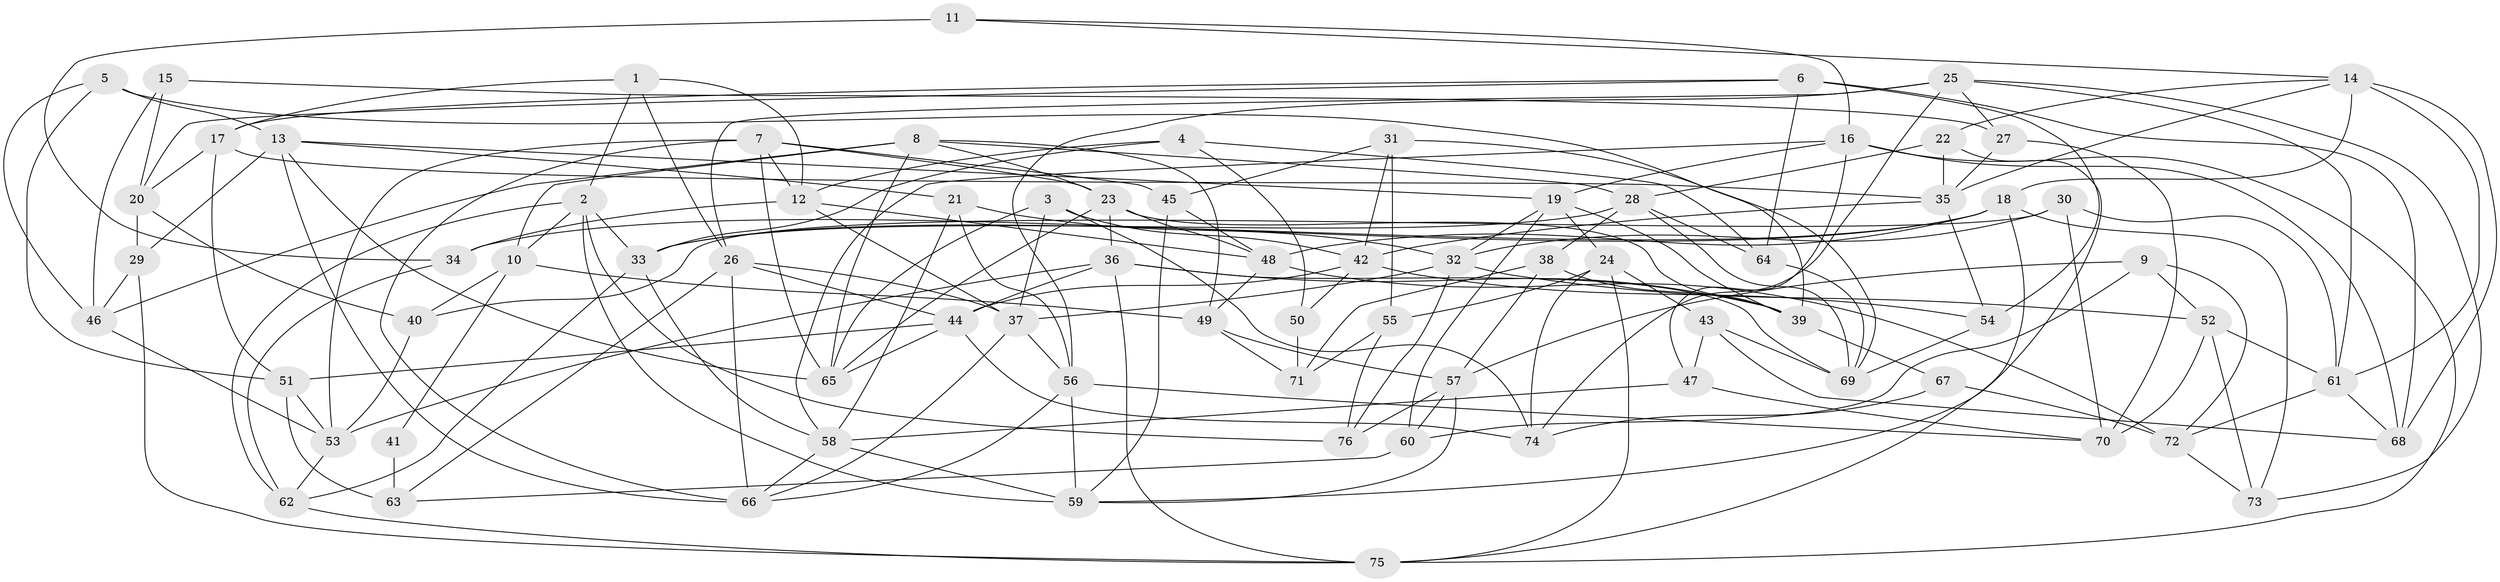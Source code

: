 // original degree distribution, {4: 1.0}
// Generated by graph-tools (version 1.1) at 2025/38/03/04/25 23:38:04]
// undirected, 76 vertices, 188 edges
graph export_dot {
  node [color=gray90,style=filled];
  1;
  2;
  3;
  4;
  5;
  6;
  7;
  8;
  9;
  10;
  11;
  12;
  13;
  14;
  15;
  16;
  17;
  18;
  19;
  20;
  21;
  22;
  23;
  24;
  25;
  26;
  27;
  28;
  29;
  30;
  31;
  32;
  33;
  34;
  35;
  36;
  37;
  38;
  39;
  40;
  41;
  42;
  43;
  44;
  45;
  46;
  47;
  48;
  49;
  50;
  51;
  52;
  53;
  54;
  55;
  56;
  57;
  58;
  59;
  60;
  61;
  62;
  63;
  64;
  65;
  66;
  67;
  68;
  69;
  70;
  71;
  72;
  73;
  74;
  75;
  76;
  1 -- 2 [weight=1.0];
  1 -- 12 [weight=1.0];
  1 -- 17 [weight=1.0];
  1 -- 26 [weight=1.0];
  2 -- 10 [weight=1.0];
  2 -- 33 [weight=1.0];
  2 -- 59 [weight=1.0];
  2 -- 62 [weight=1.0];
  2 -- 76 [weight=1.0];
  3 -- 37 [weight=1.0];
  3 -- 42 [weight=1.0];
  3 -- 65 [weight=1.0];
  3 -- 74 [weight=1.0];
  4 -- 12 [weight=1.0];
  4 -- 33 [weight=1.0];
  4 -- 50 [weight=1.0];
  4 -- 64 [weight=1.0];
  5 -- 13 [weight=1.0];
  5 -- 39 [weight=1.0];
  5 -- 46 [weight=1.0];
  5 -- 51 [weight=1.0];
  6 -- 17 [weight=1.0];
  6 -- 20 [weight=1.0];
  6 -- 54 [weight=1.0];
  6 -- 64 [weight=1.0];
  6 -- 68 [weight=2.0];
  7 -- 12 [weight=1.0];
  7 -- 23 [weight=1.0];
  7 -- 45 [weight=1.0];
  7 -- 53 [weight=1.0];
  7 -- 65 [weight=1.0];
  7 -- 66 [weight=1.0];
  8 -- 10 [weight=1.0];
  8 -- 23 [weight=1.0];
  8 -- 28 [weight=1.0];
  8 -- 46 [weight=1.0];
  8 -- 49 [weight=1.0];
  8 -- 65 [weight=1.0];
  9 -- 52 [weight=1.0];
  9 -- 57 [weight=1.0];
  9 -- 60 [weight=1.0];
  9 -- 72 [weight=1.0];
  10 -- 40 [weight=1.0];
  10 -- 41 [weight=2.0];
  10 -- 49 [weight=1.0];
  11 -- 14 [weight=1.0];
  11 -- 16 [weight=1.0];
  11 -- 34 [weight=2.0];
  12 -- 34 [weight=1.0];
  12 -- 37 [weight=1.0];
  12 -- 48 [weight=1.0];
  13 -- 19 [weight=1.0];
  13 -- 21 [weight=1.0];
  13 -- 29 [weight=1.0];
  13 -- 65 [weight=1.0];
  13 -- 66 [weight=1.0];
  14 -- 18 [weight=1.0];
  14 -- 22 [weight=1.0];
  14 -- 35 [weight=1.0];
  14 -- 61 [weight=1.0];
  14 -- 68 [weight=1.0];
  15 -- 20 [weight=1.0];
  15 -- 27 [weight=1.0];
  15 -- 46 [weight=2.0];
  16 -- 19 [weight=1.0];
  16 -- 47 [weight=1.0];
  16 -- 58 [weight=1.0];
  16 -- 68 [weight=1.0];
  16 -- 75 [weight=1.0];
  17 -- 20 [weight=2.0];
  17 -- 35 [weight=1.0];
  17 -- 51 [weight=1.0];
  18 -- 33 [weight=1.0];
  18 -- 34 [weight=1.0];
  18 -- 48 [weight=1.0];
  18 -- 73 [weight=1.0];
  18 -- 75 [weight=1.0];
  19 -- 24 [weight=1.0];
  19 -- 32 [weight=1.0];
  19 -- 39 [weight=1.0];
  19 -- 60 [weight=1.0];
  20 -- 29 [weight=1.0];
  20 -- 40 [weight=1.0];
  21 -- 32 [weight=1.0];
  21 -- 56 [weight=1.0];
  21 -- 58 [weight=1.0];
  22 -- 28 [weight=1.0];
  22 -- 35 [weight=1.0];
  22 -- 59 [weight=1.0];
  23 -- 36 [weight=1.0];
  23 -- 39 [weight=1.0];
  23 -- 48 [weight=1.0];
  23 -- 65 [weight=1.0];
  24 -- 43 [weight=1.0];
  24 -- 55 [weight=1.0];
  24 -- 74 [weight=2.0];
  24 -- 75 [weight=1.0];
  25 -- 26 [weight=1.0];
  25 -- 27 [weight=1.0];
  25 -- 56 [weight=1.0];
  25 -- 61 [weight=1.0];
  25 -- 73 [weight=1.0];
  25 -- 74 [weight=1.0];
  26 -- 37 [weight=1.0];
  26 -- 44 [weight=1.0];
  26 -- 63 [weight=1.0];
  26 -- 66 [weight=1.0];
  27 -- 35 [weight=1.0];
  27 -- 70 [weight=1.0];
  28 -- 33 [weight=1.0];
  28 -- 38 [weight=1.0];
  28 -- 64 [weight=1.0];
  28 -- 69 [weight=1.0];
  29 -- 46 [weight=1.0];
  29 -- 75 [weight=1.0];
  30 -- 32 [weight=1.0];
  30 -- 40 [weight=1.0];
  30 -- 61 [weight=1.0];
  30 -- 70 [weight=1.0];
  31 -- 42 [weight=1.0];
  31 -- 45 [weight=1.0];
  31 -- 55 [weight=1.0];
  31 -- 69 [weight=1.0];
  32 -- 37 [weight=1.0];
  32 -- 52 [weight=1.0];
  32 -- 76 [weight=1.0];
  33 -- 58 [weight=1.0];
  33 -- 62 [weight=1.0];
  34 -- 62 [weight=2.0];
  35 -- 42 [weight=1.0];
  35 -- 54 [weight=1.0];
  36 -- 39 [weight=1.0];
  36 -- 44 [weight=1.0];
  36 -- 53 [weight=1.0];
  36 -- 69 [weight=1.0];
  36 -- 75 [weight=1.0];
  37 -- 56 [weight=1.0];
  37 -- 66 [weight=1.0];
  38 -- 39 [weight=1.0];
  38 -- 57 [weight=1.0];
  38 -- 71 [weight=1.0];
  39 -- 67 [weight=1.0];
  40 -- 53 [weight=1.0];
  41 -- 63 [weight=2.0];
  42 -- 44 [weight=1.0];
  42 -- 50 [weight=1.0];
  42 -- 54 [weight=1.0];
  43 -- 47 [weight=1.0];
  43 -- 68 [weight=1.0];
  43 -- 69 [weight=1.0];
  44 -- 51 [weight=1.0];
  44 -- 65 [weight=1.0];
  44 -- 74 [weight=1.0];
  45 -- 48 [weight=1.0];
  45 -- 59 [weight=1.0];
  46 -- 53 [weight=1.0];
  47 -- 58 [weight=1.0];
  47 -- 70 [weight=1.0];
  48 -- 49 [weight=1.0];
  48 -- 72 [weight=1.0];
  49 -- 57 [weight=1.0];
  49 -- 71 [weight=2.0];
  50 -- 71 [weight=2.0];
  51 -- 53 [weight=1.0];
  51 -- 63 [weight=2.0];
  52 -- 61 [weight=1.0];
  52 -- 70 [weight=2.0];
  52 -- 73 [weight=1.0];
  53 -- 62 [weight=1.0];
  54 -- 69 [weight=1.0];
  55 -- 71 [weight=1.0];
  55 -- 76 [weight=1.0];
  56 -- 59 [weight=1.0];
  56 -- 66 [weight=1.0];
  56 -- 70 [weight=1.0];
  57 -- 59 [weight=1.0];
  57 -- 60 [weight=1.0];
  57 -- 76 [weight=1.0];
  58 -- 59 [weight=1.0];
  58 -- 66 [weight=1.0];
  60 -- 63 [weight=1.0];
  61 -- 68 [weight=1.0];
  61 -- 72 [weight=1.0];
  62 -- 75 [weight=1.0];
  64 -- 69 [weight=1.0];
  67 -- 72 [weight=2.0];
  67 -- 74 [weight=1.0];
  72 -- 73 [weight=1.0];
}
